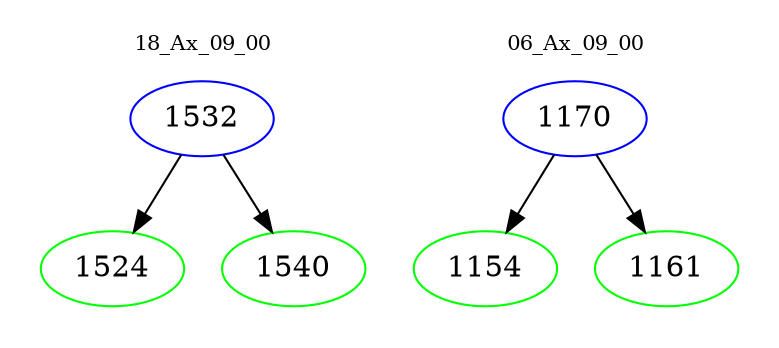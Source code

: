 digraph{
subgraph cluster_0 {
color = white
label = "18_Ax_09_00";
fontsize=10;
T0_1532 [label="1532", color="blue"]
T0_1532 -> T0_1524 [color="black"]
T0_1524 [label="1524", color="green"]
T0_1532 -> T0_1540 [color="black"]
T0_1540 [label="1540", color="green"]
}
subgraph cluster_1 {
color = white
label = "06_Ax_09_00";
fontsize=10;
T1_1170 [label="1170", color="blue"]
T1_1170 -> T1_1154 [color="black"]
T1_1154 [label="1154", color="green"]
T1_1170 -> T1_1161 [color="black"]
T1_1161 [label="1161", color="green"]
}
}
